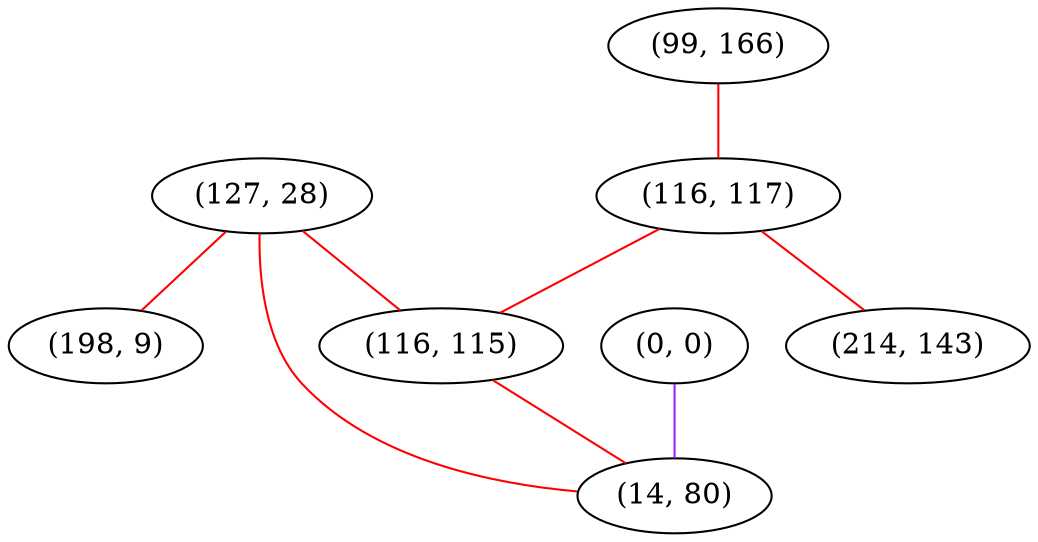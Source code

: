 graph "" {
"(127, 28)";
"(198, 9)";
"(0, 0)";
"(99, 166)";
"(116, 117)";
"(214, 143)";
"(116, 115)";
"(14, 80)";
"(127, 28)" -- "(198, 9)"  [color=red, key=0, weight=1];
"(127, 28)" -- "(14, 80)"  [color=red, key=0, weight=1];
"(127, 28)" -- "(116, 115)"  [color=red, key=0, weight=1];
"(0, 0)" -- "(14, 80)"  [color=purple, key=0, weight=4];
"(99, 166)" -- "(116, 117)"  [color=red, key=0, weight=1];
"(116, 117)" -- "(214, 143)"  [color=red, key=0, weight=1];
"(116, 117)" -- "(116, 115)"  [color=red, key=0, weight=1];
"(116, 115)" -- "(14, 80)"  [color=red, key=0, weight=1];
}
